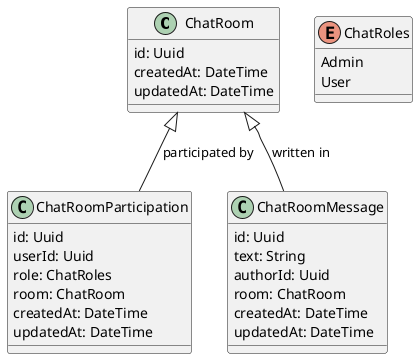 @startuml Ytt Chat Classes Diagram

class ChatRoom {
  id: Uuid
  createdAt: DateTime
  updatedAt: DateTime
}

enum ChatRoles {
  Admin
  User
}

class ChatRoomParticipation {
  id: Uuid
  userId: Uuid
  role: ChatRoles
  room: ChatRoom
  createdAt: DateTime
  updatedAt: DateTime
}

class ChatRoomMessage {
  id: Uuid
  text: String
  authorId: Uuid
  room: ChatRoom
  createdAt: DateTime
  updatedAt: DateTime
}

ChatRoom <|-- ChatRoomParticipation : participated by
ChatRoom <|-- ChatRoomMessage : written in

@enduml
